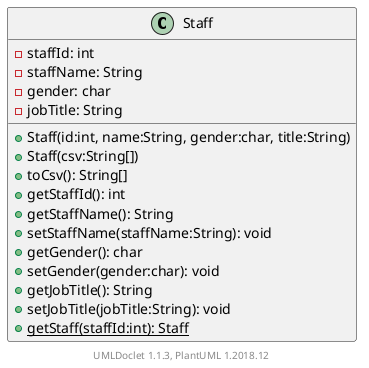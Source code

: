 @startuml

    class Staff [[../sg/edu/ntu/scse/cz2002/objects/person/Staff.html]] {
        -staffId: int
        -staffName: String
        -gender: char
        -jobTitle: String
        +Staff(id:int, name:String, gender:char, title:String)
        +Staff(csv:String[])
        +toCsv(): String[]
        +getStaffId(): int
        +getStaffName(): String
        +setStaffName(staffName:String): void
        +getGender(): char
        +setGender(gender:char): void
        +getJobTitle(): String
        +setJobTitle(jobTitle:String): void
        {static} +getStaff(staffId:int): Staff
    }


    center footer UMLDoclet 1.1.3, PlantUML 1.2018.12
@enduml
